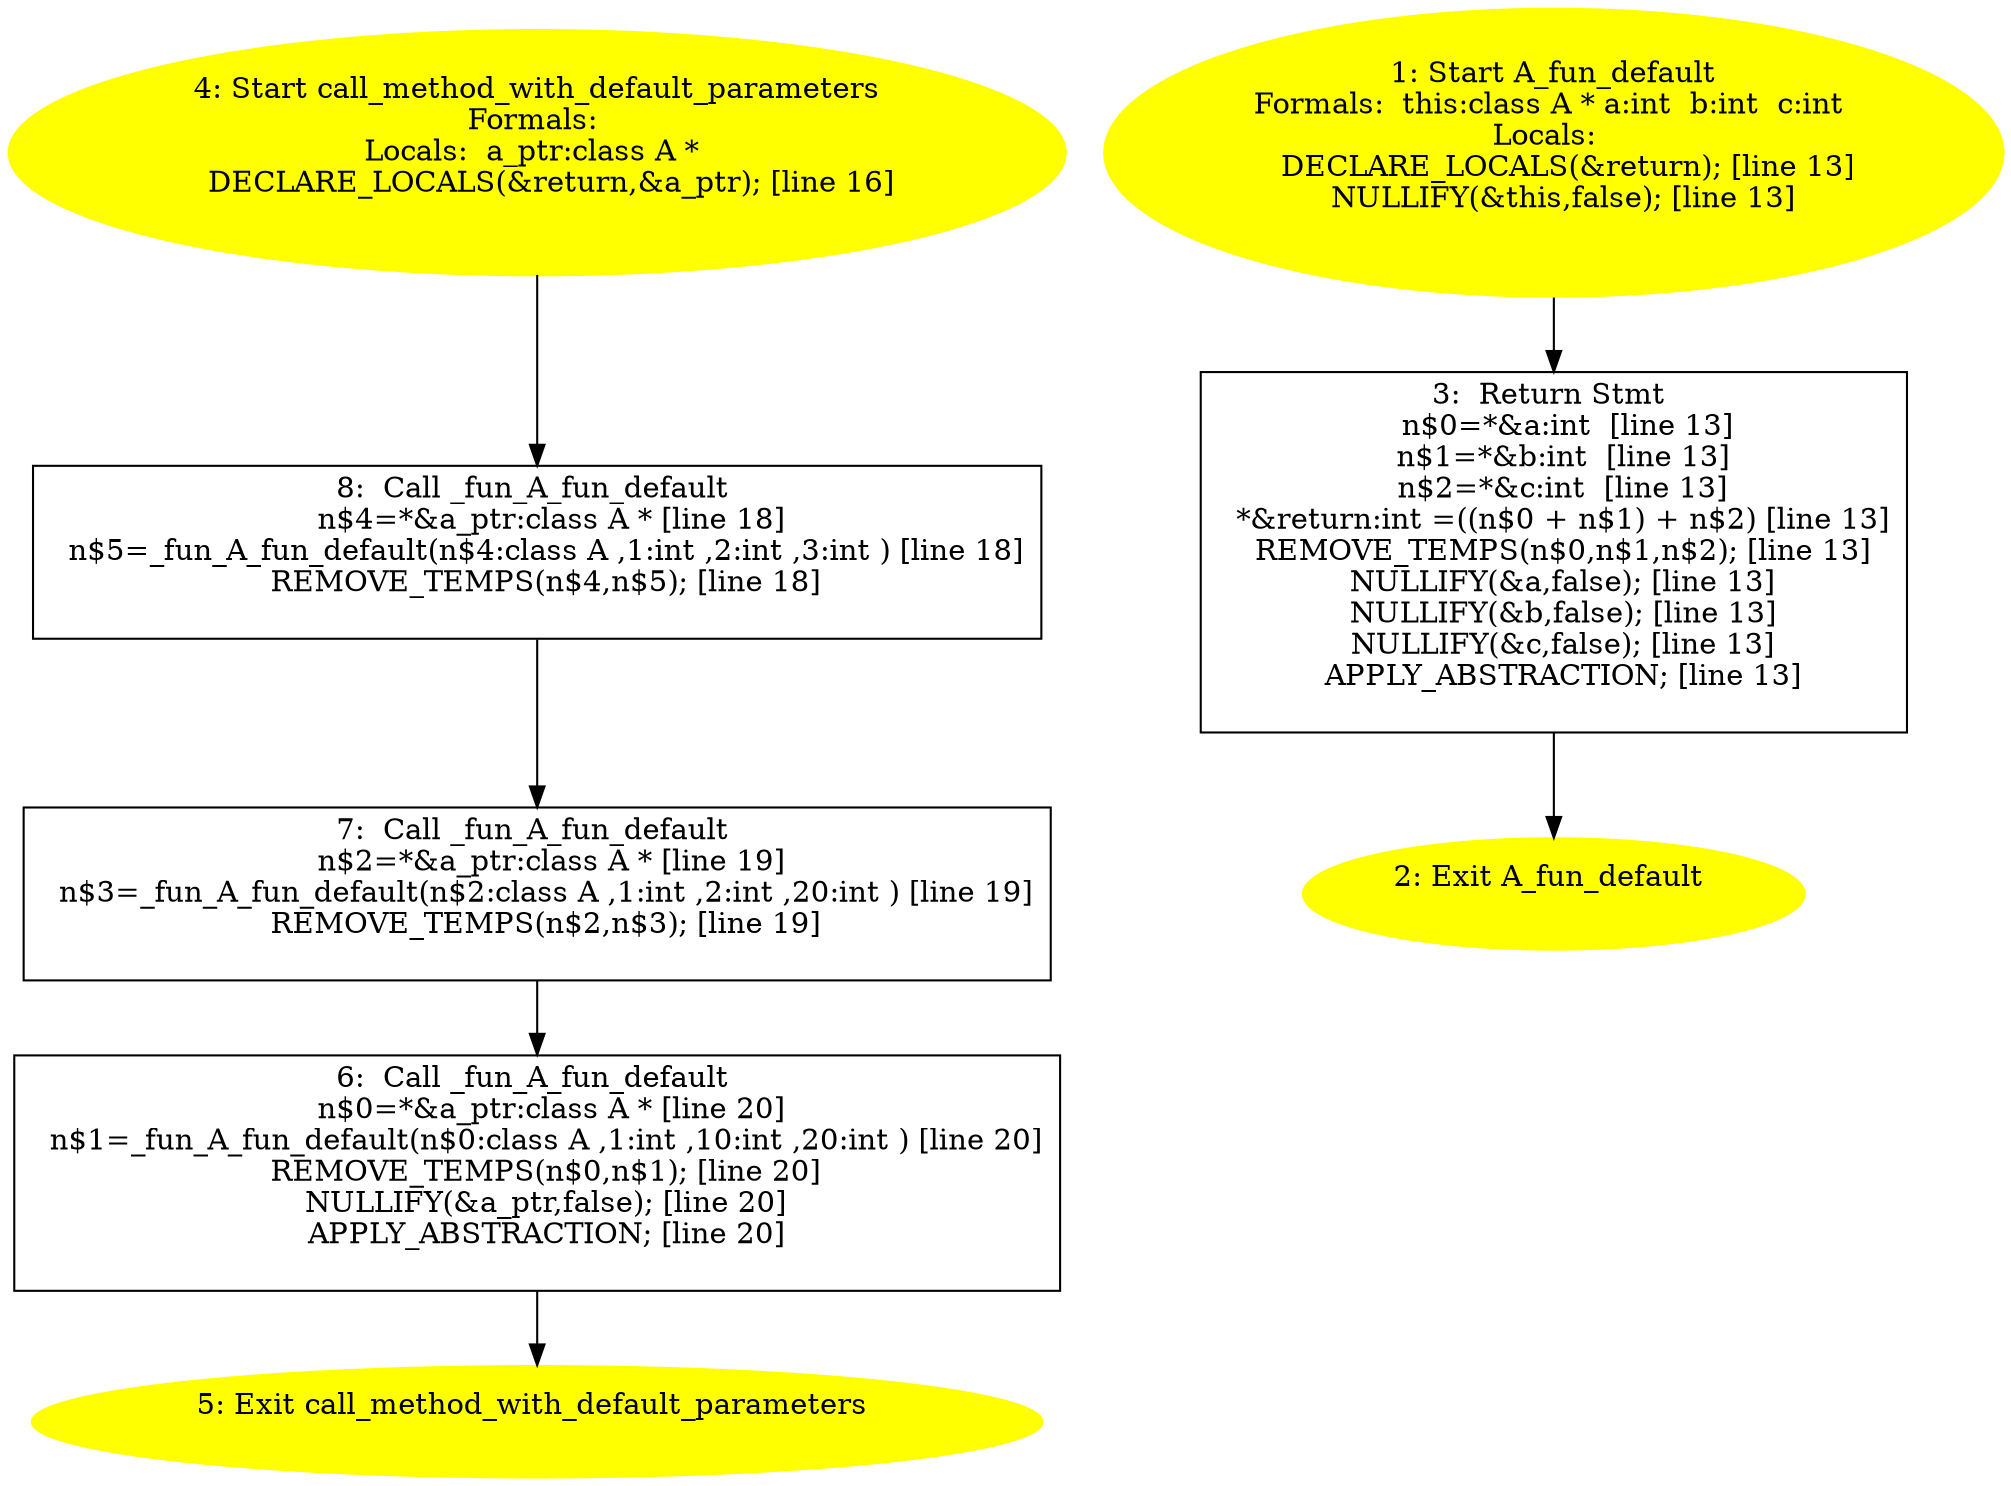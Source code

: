 digraph iCFG {
8 [label="8:  Call _fun_A_fun_default \n   n$4=*&a_ptr:class A * [line 18]\n  n$5=_fun_A_fun_default(n$4:class A ,1:int ,2:int ,3:int ) [line 18]\n  REMOVE_TEMPS(n$4,n$5); [line 18]\n " shape="box"]
	

	 8 -> 7 ;
7 [label="7:  Call _fun_A_fun_default \n   n$2=*&a_ptr:class A * [line 19]\n  n$3=_fun_A_fun_default(n$2:class A ,1:int ,2:int ,20:int ) [line 19]\n  REMOVE_TEMPS(n$2,n$3); [line 19]\n " shape="box"]
	

	 7 -> 6 ;
6 [label="6:  Call _fun_A_fun_default \n   n$0=*&a_ptr:class A * [line 20]\n  n$1=_fun_A_fun_default(n$0:class A ,1:int ,10:int ,20:int ) [line 20]\n  REMOVE_TEMPS(n$0,n$1); [line 20]\n  NULLIFY(&a_ptr,false); [line 20]\n  APPLY_ABSTRACTION; [line 20]\n " shape="box"]
	

	 6 -> 5 ;
5 [label="5: Exit call_method_with_default_parameters \n  " color=yellow style=filled]
	

4 [label="4: Start call_method_with_default_parameters\nFormals: \nLocals:  a_ptr:class A * \n   DECLARE_LOCALS(&return,&a_ptr); [line 16]\n " color=yellow style=filled]
	

	 4 -> 8 ;
3 [label="3:  Return Stmt \n   n$0=*&a:int  [line 13]\n  n$1=*&b:int  [line 13]\n  n$2=*&c:int  [line 13]\n  *&return:int =((n$0 + n$1) + n$2) [line 13]\n  REMOVE_TEMPS(n$0,n$1,n$2); [line 13]\n  NULLIFY(&a,false); [line 13]\n  NULLIFY(&b,false); [line 13]\n  NULLIFY(&c,false); [line 13]\n  APPLY_ABSTRACTION; [line 13]\n " shape="box"]
	

	 3 -> 2 ;
2 [label="2: Exit A_fun_default \n  " color=yellow style=filled]
	

1 [label="1: Start A_fun_default\nFormals:  this:class A * a:int  b:int  c:int \nLocals:  \n   DECLARE_LOCALS(&return); [line 13]\n  NULLIFY(&this,false); [line 13]\n " color=yellow style=filled]
	

	 1 -> 3 ;
}
